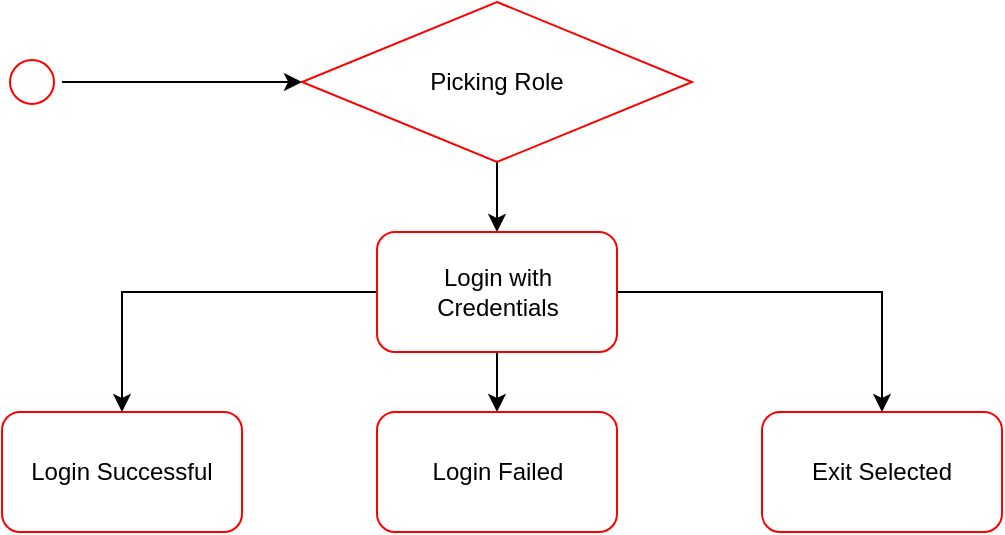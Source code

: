 <mxfile version="25.0.1">
  <diagram name="Page-1" id="2WJPUagvzhyku301FSlA">
    <mxGraphModel dx="1194" dy="535" grid="1" gridSize="10" guides="1" tooltips="1" connect="1" arrows="1" fold="1" page="1" pageScale="1" pageWidth="850" pageHeight="1100" math="0" shadow="0">
      <root>
        <mxCell id="0" />
        <mxCell id="1" parent="0" />
        <mxCell id="kcwCu-PbDwrAhVlw852H-13" value="" style="edgeStyle=orthogonalEdgeStyle;rounded=0;orthogonalLoop=1;jettySize=auto;html=1;" edge="1" parent="1" source="kcwCu-PbDwrAhVlw852H-5" target="kcwCu-PbDwrAhVlw852H-12">
          <mxGeometry relative="1" as="geometry" />
        </mxCell>
        <mxCell id="kcwCu-PbDwrAhVlw852H-5" value="" style="ellipse;html=1;shape=startState;fillColor=#FFFFFF;strokeColor=#ff0000;" vertex="1" parent="1">
          <mxGeometry x="120" y="50" width="30" height="30" as="geometry" />
        </mxCell>
        <mxCell id="kcwCu-PbDwrAhVlw852H-15" value="" style="edgeStyle=orthogonalEdgeStyle;rounded=0;orthogonalLoop=1;jettySize=auto;html=1;" edge="1" parent="1" source="kcwCu-PbDwrAhVlw852H-12" target="kcwCu-PbDwrAhVlw852H-14">
          <mxGeometry relative="1" as="geometry" />
        </mxCell>
        <mxCell id="kcwCu-PbDwrAhVlw852H-12" value="Picking Role" style="rhombus;whiteSpace=wrap;html=1;fillColor=#FFFFFF;strokeColor=#ff0000;" vertex="1" parent="1">
          <mxGeometry x="270" y="25" width="195" height="80" as="geometry" />
        </mxCell>
        <mxCell id="kcwCu-PbDwrAhVlw852H-17" value="" style="edgeStyle=orthogonalEdgeStyle;rounded=0;orthogonalLoop=1;jettySize=auto;html=1;" edge="1" parent="1" source="kcwCu-PbDwrAhVlw852H-14" target="kcwCu-PbDwrAhVlw852H-16">
          <mxGeometry relative="1" as="geometry" />
        </mxCell>
        <mxCell id="kcwCu-PbDwrAhVlw852H-19" value="" style="edgeStyle=orthogonalEdgeStyle;rounded=0;orthogonalLoop=1;jettySize=auto;html=1;" edge="1" parent="1" source="kcwCu-PbDwrAhVlw852H-14" target="kcwCu-PbDwrAhVlw852H-18">
          <mxGeometry relative="1" as="geometry" />
        </mxCell>
        <mxCell id="kcwCu-PbDwrAhVlw852H-21" value="" style="edgeStyle=orthogonalEdgeStyle;rounded=0;orthogonalLoop=1;jettySize=auto;html=1;" edge="1" parent="1" source="kcwCu-PbDwrAhVlw852H-14" target="kcwCu-PbDwrAhVlw852H-20">
          <mxGeometry relative="1" as="geometry" />
        </mxCell>
        <mxCell id="kcwCu-PbDwrAhVlw852H-14" value="Login with Credentials" style="rounded=1;whiteSpace=wrap;html=1;fillColor=#FFFFFF;strokeColor=#ff0000;" vertex="1" parent="1">
          <mxGeometry x="307.5" y="140" width="120" height="60" as="geometry" />
        </mxCell>
        <mxCell id="kcwCu-PbDwrAhVlw852H-16" value="Login Successful" style="whiteSpace=wrap;html=1;fillColor=#FFFFFF;strokeColor=#ff0000;rounded=1;" vertex="1" parent="1">
          <mxGeometry x="120" y="230" width="120" height="60" as="geometry" />
        </mxCell>
        <mxCell id="kcwCu-PbDwrAhVlw852H-18" value="Login Failed" style="whiteSpace=wrap;html=1;fillColor=#FFFFFF;strokeColor=#ff0000;rounded=1;" vertex="1" parent="1">
          <mxGeometry x="307.5" y="230" width="120" height="60" as="geometry" />
        </mxCell>
        <mxCell id="kcwCu-PbDwrAhVlw852H-20" value="Exit Selected" style="whiteSpace=wrap;html=1;fillColor=#FFFFFF;strokeColor=#ff0000;rounded=1;" vertex="1" parent="1">
          <mxGeometry x="500" y="230" width="120" height="60" as="geometry" />
        </mxCell>
      </root>
    </mxGraphModel>
  </diagram>
</mxfile>
